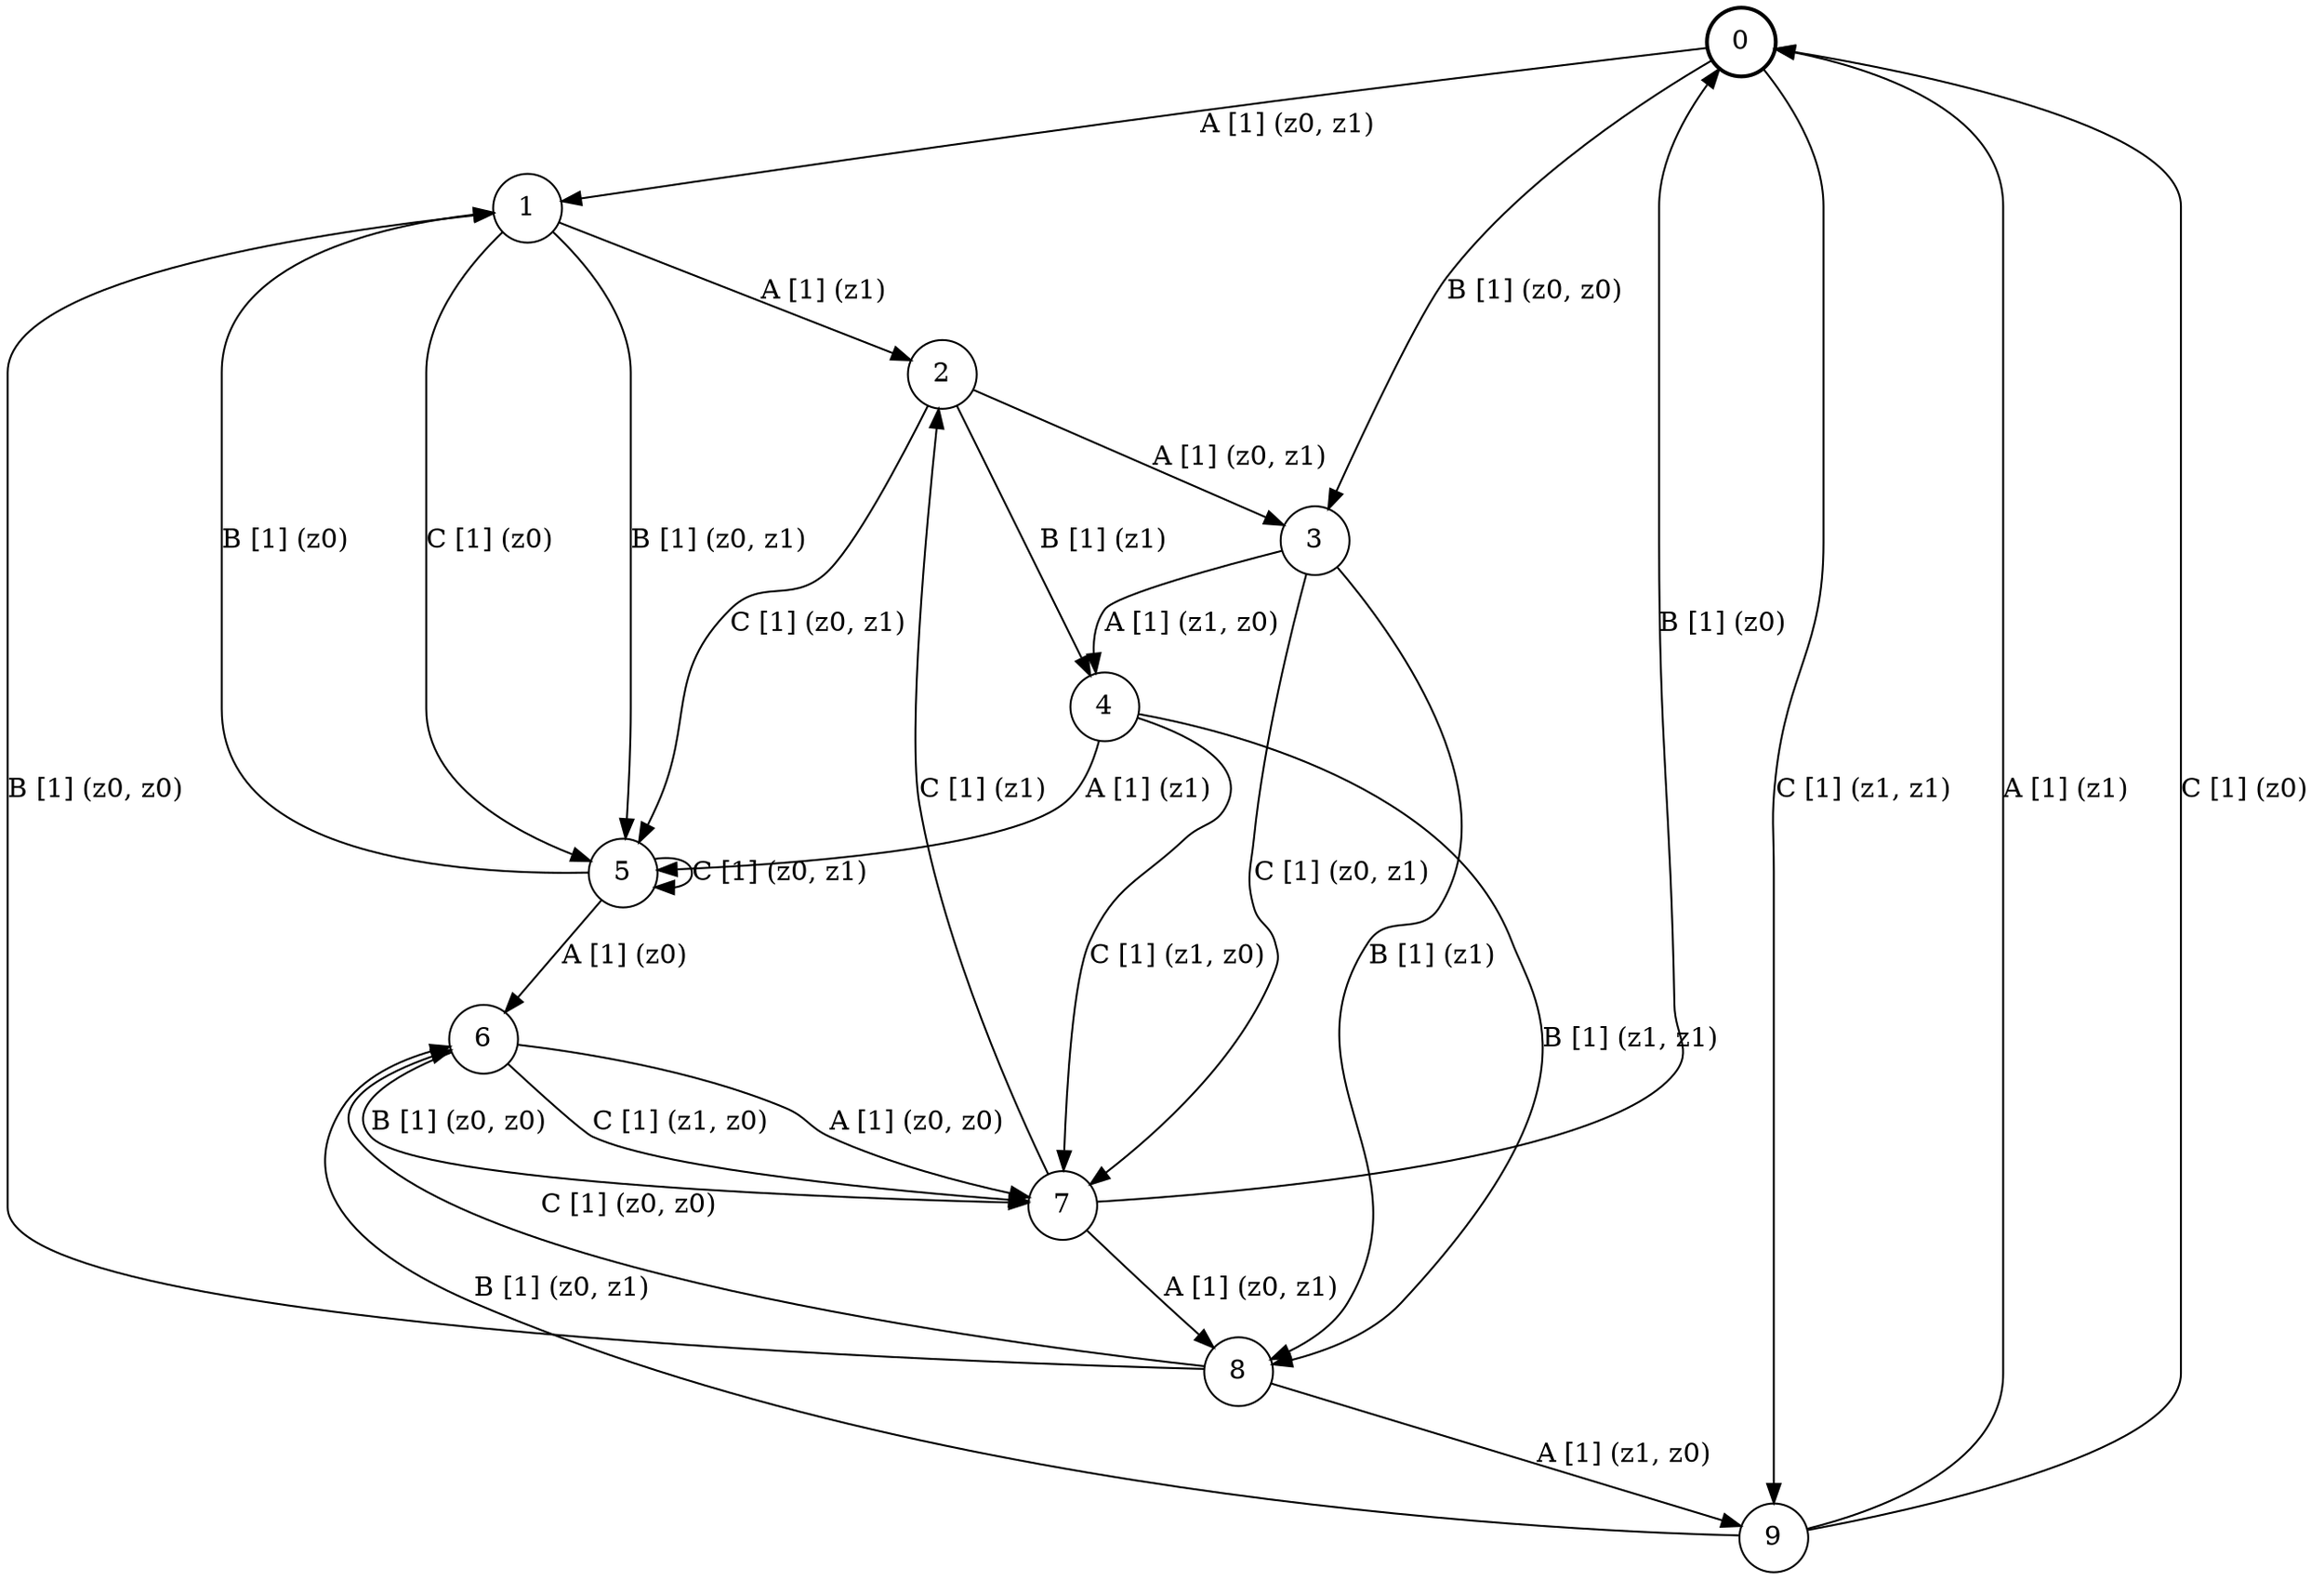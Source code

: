 # generated file, don't try to modify
# command: dot -Tpng <filename> > tree.png
digraph Automaton {
    node [shape = circle];
    0 [style = "bold"];
    0 -> 1 [label = "A [1] (z0, z1) "];
    0 -> 3 [label = "B [1] (z0, z0) "];
    0 -> 9 [label = "C [1] (z1, z1) "];
    1 -> 2 [label = "A [1] (z1) "];
    1 -> 5 [label = "B [1] (z0, z1) "];
    1 -> 5 [label = "C [1] (z0) "];
    2 -> 3 [label = "A [1] (z0, z1) "];
    2 -> 4 [label = "B [1] (z1) "];
    2 -> 5 [label = "C [1] (z0, z1) "];
    3 -> 4 [label = "A [1] (z1, z0) "];
    3 -> 8 [label = "B [1] (z1) "];
    3 -> 7 [label = "C [1] (z0, z1) "];
    4 -> 5 [label = "A [1] (z1) "];
    4 -> 8 [label = "B [1] (z1, z1) "];
    4 -> 7 [label = "C [1] (z1, z0) "];
    5 -> 6 [label = "A [1] (z0) "];
    5 -> 1 [label = "B [1] (z0) "];
    5 -> 5 [label = "C [1] (z0, z1) "];
    6 -> 7 [label = "A [1] (z0, z0) "];
    6 -> 7 [label = "B [1] (z0, z0) "];
    6 -> 7 [label = "C [1] (z1, z0) "];
    7 -> 8 [label = "A [1] (z0, z1) "];
    7 -> 0 [label = "B [1] (z0) "];
    7 -> 2 [label = "C [1] (z1) "];
    8 -> 9 [label = "A [1] (z1, z0) "];
    8 -> 1 [label = "B [1] (z0, z0) "];
    8 -> 6 [label = "C [1] (z0, z0) "];
    9 -> 0 [label = "A [1] (z1) "];
    9 -> 6 [label = "B [1] (z0, z1) "];
    9 -> 0 [label = "C [1] (z0) "];
}
